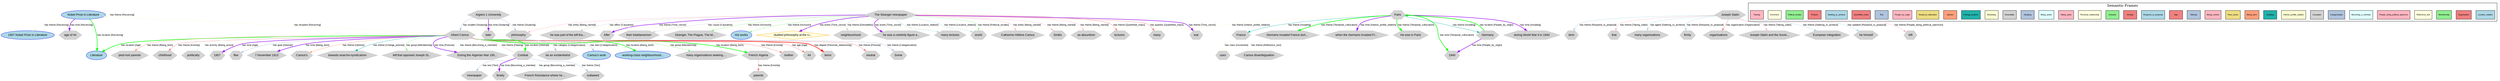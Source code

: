 digraph Albert_Camus {
    rankdir=TB;
    compound=true;
    node [fontname="Arial", fontsize=12, style=filled];
    edge [fontname="Arial", fontsize=10, color=gray];
    
    // Graph styling
    bgcolor=white;
    
    // Node type definitions
    subgraph cluster_people {{
        label="People";
        style=filled;
        fillcolor=lightcoral;
        color=red;
        node [fillcolor=lightcoral, color=red, shape=circle];
    }}
    
    subgraph cluster_locations {{
        label="Locations";
        style=filled;
        fillcolor=lightgreen;
        color=green;
        node [fillcolor=lightgreen, color=green, shape=box];
    }}
    
    subgraph cluster_concepts {{
        label="Concepts";
        style=filled;
        fillcolor=lightblue;
        color=blue;
        node [fillcolor=lightblue, color=blue, shape=ellipse];
    }}
    
    subgraph cluster_events {{
        label="Events";
        style=filled;
        fillcolor=lightyellow;
        color=orange;
        node [fillcolor=lightyellow, color=orange, shape=diamond];
    }}
    
    subgraph cluster_other {{
        label="Other";
        style=filled;
        fillcolor=lightgray;
        color=gray;
        node [fillcolor=lightgray, color=gray, shape=hexagon];
    }}

    // Concepts nodes
    "Nobel Prize in Literature" [label="Nobel Prize in Literature", fillcolor=lightblue, color=blue, shape=ellipse];
    "His works" [label="His works", fillcolor=lightblue, color=blue, shape=ellipse];
    "Camus's work" [label="Camus's work", fillcolor=lightblue, color=blue, shape=ellipse];
    "Literature" [label="Literature", fillcolor=lightblue, color=blue, shape=ellipse];
    "working-class neighbourhood..." [label="working-class neighbourhood...", fillcolor=lightblue, color=blue, shape=ellipse];
    "1957 Nobel Prize in Literature" [label="1957 Nobel Prize in Literature", fillcolor=lightblue, color=blue, shape=ellipse];

    // Events nodes
    "studied philosophy at the U..." [label="studied philosophy at the U...", fillcolor=lightyellow, color=orange, shape=diamond];

    // Other nodes
    "Joseph Stalin" [label="Joseph Stalin", fillcolor=lightgray, color=gray, shape=hexagon];
    "neighbourhood" [label="neighbourhood", fillcolor=lightgray, color=gray, shape=hexagon];
    "term" [label="term", fillcolor=lightgray, color=gray, shape=hexagon];
    "uses" [label="uses", fillcolor=lightgray, color=gray, shape=hexagon];
    "he was a celebrity figure a..." [label="he was a celebrity figure a...", fillcolor=lightgray, color=gray, shape=hexagon];
    "France" [label="France", fillcolor=lightgray, color=gray, shape=hexagon];
    "many organisations seeking ..." [label="many organisations seeking ...", fillcolor=lightgray, color=gray, shape=hexagon];
    "that" [label="that", fillcolor=lightgray, color=gray, shape=hexagon];
    "many lectures" [label="many lectures", fillcolor=lightgray, color=gray, shape=hexagon];
    "many organisations" [label="many organisations", fillcolor=lightgray, color=gray, shape=hexagon];
    "French Algeria" [label="French Algeria", fillcolor=lightgray, color=gray, shape=hexagon];
    "world" [label="world", fillcolor=lightgray, color=gray, shape=hexagon];
    "firmly" [label="firmly", fillcolor=lightgray, color=gray, shape=hexagon];
    "organisations" [label="organisations", fillcolor=lightgray, color=gray, shape=hexagon];
    "outlawed" [label="outlawed", fillcolor=lightgray, color=gray, shape=hexagon];
    "mother" [label="mother", fillcolor=lightgray, color=gray, shape=hexagon];
    "Joseph Stalin and the Sovie..." [label="Joseph Stalin and the Sovie...", fillcolor=lightgray, color=gray, shape=hexagon];
    "44" [label="44", fillcolor=lightgray, color=gray, shape=hexagon];
    "twice" [label="twice", fillcolor=lightgray, color=gray, shape=hexagon];
    "neutral" [label="neutral", fillcolor=lightgray, color=gray, shape=hexagon];
    "during World War II in 1940" [label="during World War II in 1940", fillcolor=lightgray, color=gray, shape=hexagon];
    "Some" [label="Some", fillcolor=lightgray, color=gray, shape=hexagon];
    "pied-noir parents" [label="pied-noir parents", fillcolor=lightgray, color=gray, shape=hexagon];
    "childhood" [label="childhood", fillcolor=lightgray, color=gray, shape=hexagon];
    "Catherine Hélène Camus" [label="Catherine Hélène Camus", fillcolor=lightgray, color=gray, shape=hexagon];
    "age of 44" [label="age of 44", fillcolor=lightgray, color=gray, shape=hexagon];
    "newspaper" [label="newspaper", fillcolor=lightgray, color=gray, shape=hexagon];
    "Camus disambiguation" [label="Camus disambiguation", fillcolor=lightgray, color=gray, shape=hexagon];
    "Sintès" [label="Sintès", fillcolor=lightgray, color=gray, shape=hexagon];
    "as absurdism" [label="as absurdism", fillcolor=lightgray, color=gray, shape=hexagon];
    "philosophy" [label="philosophy", fillcolor=lightgray, color=gray, shape=hexagon];
    "Algiers 1 University" [label="Algiers 1 University", fillcolor=lightgray, color=gray, shape=hexagon];
    "European integration" [label="European integration", fillcolor=lightgray, color=gray, shape=hexagon];
    "lectures" [label="lectures", fillcolor=lightgray, color=gray, shape=hexagon];
    "politically" [label="politically", fillcolor=lightgray, color=gray, shape=hexagon];
    "1957" [label="1957", fillcolor=lightgray, color=gray, shape=hexagon];
    "1940" [label="1940", fillcolor=lightgray, color=gray, shape=hexagon];
    "flee" [label="flee", fillcolor=lightgray, color=gray, shape=hexagon];
    "The Stranger newspaper" [label="The Stranger newspaper", fillcolor=lightgray, color=gray, shape=hexagon];
    "he himself" [label="he himself", fillcolor=lightgray, color=gray, shape=hexagon];
    "7 November 1913" [label="7 November 1913", fillcolor=lightgray, color=gray, shape=hexagon];
    "Germans invaded France duri..." [label="Germans invaded France duri...", fillcolor=lightgray, color=gray, shape=hexagon];
    "finally" [label="finally", fillcolor=lightgray, color=gray, shape=hexagon];
    "Camus's" [label="Camus's", fillcolor=lightgray, color=gray, shape=hexagon];
    "when the Germans invaded Fr..." [label="when the Germans invaded Fr...", fillcolor=lightgray, color=gray, shape=hexagon];
    "left" [label="left", fillcolor=lightgray, color=gray, shape=hexagon];
    "towards anarcho-syndicalism" [label="towards anarcho-syndicalism", fillcolor=lightgray, color=gray, shape=hexagon];
    "many" [label="many", fillcolor=lightgray, color=gray, shape=hexagon];
    "He was in Paris" [label="He was in Paris", fillcolor=lightgray, color=gray, shape=hexagon];
    "war" [label="war", fillcolor=lightgray, color=gray, shape=hexagon];
    "left that opposed Joseph St..." [label="left that opposed Joseph St...", fillcolor=lightgray, color=gray, shape=hexagon];
    "he was part of the left tha..." [label="he was part of the left tha...", fillcolor=lightgray, color=gray, shape=hexagon];
    "After" [label="After", fillcolor=lightgray, color=gray, shape=hexagon];
    "During the Algerian War 195..." [label="During the Algerian War 195...", fillcolor=lightgray, color=gray, shape=hexagon];
    "Albert Camus" [label="Albert Camus", fillcolor=lightgray, color=gray, shape=hexagon];
    "French Resistance where he ..." [label="French Resistance where he ...", fillcolor=lightgray, color=gray, shape=hexagon];
    "their totalitarianism" [label="their totalitarianism", fillcolor=lightgray, color=gray, shape=hexagon];
    "Stranger, The Plague, The M..." [label="Stranger, The Plague, The M...", fillcolor=lightgray, color=gray, shape=hexagon];
    "later" [label="later", fillcolor=lightgray, color=gray, shape=hexagon];
    "Germany" [label="Germany", fillcolor=lightgray, color=gray, shape=hexagon];
    "Paris" [label="Paris", fillcolor=lightgray, color=gray, shape=hexagon];
    "Combat" [label="Combat", fillcolor=lightgray, color=gray, shape=hexagon];
    "parents" [label="parents", fillcolor=lightgray, color=gray, shape=hexagon];
    "be an existentialist" [label="be an existentialist", fillcolor=lightgray, color=gray, shape=hexagon];

    // Relationships
    "The Stranger newspaper" -> "world" [label="has theme [Locative_relation]", color=lightblue, penwidth=1];
    "Joseph Stalin" -> "organisations" [label="has organization [Organization]", color=lightcoral, penwidth=1];
    "Albert Camus" -> "left that opposed Joseph St..." [label="has group [Membership]", color=lightgreen, penwidth=1];
    "France" -> "Camus disambiguation" [label="has theme [Reference_text]", color=lightyellow, penwidth=1];
    "Joseph Stalin" -> "left" [label="has theme [People_along_political_spectrum]", color=lightpink, penwidth=1];
    "Combat" -> "French Resistance where he ..." [label="has group [Becoming_a_member]", color=lightcyan, penwidth=1];
    "Albert Camus" -> "be an existentialist" [label="has category [Categorization]", color=lightsteelblue, penwidth=1];
    "The Stranger newspaper" -> "their totalitarianism" [label="has cause [Causation]", color=lightgray, penwidth=1];
    "Paris" -> "when the Germans invaded Fr..." [label="has time [Interior_profile_relation]", color=purple, penwidth=2];
    "Paris" -> "during World War II in 1940" [label="has time [Invading]", color=purple, penwidth=2];
    "Albert Camus" -> "7 November 1913" [label="has time [Being_born]", color=purple, penwidth=2];
    "The Stranger newspaper" -> "war" [label="has theme [Time_vector]", color=purple, penwidth=2];
    "The Stranger newspaper" -> "philosophy" [label="has entity [Being_named]", color=lightpink, penwidth=1];
    "Albert Camus" -> "flee" [label="has goal [Attempt]", color=lightsteelblue, penwidth=1];
    "The Stranger newspaper" -> "Sintès" [label="has theme [Being_named]", color=lightpink, penwidth=1];
    "The Stranger newspaper" -> "many lectures" [label="has theme [Locative_relation]", color=lightblue, penwidth=1];
    "Albert Camus" -> "many organisations seeking ..." [label="has group [Membership]", color=lightgreen, penwidth=1];
    "Albert Camus" -> "Literature" [label="has location [Age]", color=green, penwidth=2];
    "Joseph Stalin" -> "firmly" [label="has theme [Respond_to_proposal]", color=lightblue, penwidth=1];
    "Albert Camus" -> "childhood" [label="has theme [Kinship]", color=lightcoral, penwidth=1];
    "Albert Camus" -> "Camus's work" [label="has item [Categorization]", color=lightsteelblue, penwidth=1];
    "The Stranger newspaper" -> "as absurdism" [label="has theme [Being_named]", color=lightpink, penwidth=1];
    "Joseph Stalin" -> "he himself" [label="has speaker [Respond_to_proposal]", color=lightblue, penwidth=1];
    "The Stranger newspaper" -> "Stranger, The Plague, The M..." [label="has theme [Inclusion]", color=lightgreen, penwidth=1];
    "Albert Camus" -> "twice" [label="has degree [Personal_relationship]", color=red, penwidth=2];
    "The Stranger newspaper" -> "studied philosophy at the U..." [label="has event [Time_vector]", color=purple, penwidth=2];
    "Joseph Stalin" -> "that" [label="has theme [Taking_sides]", color=lightpink, penwidth=1];
    "Albert Camus" -> "Some" [label="has theme [Categorization]", color=lightsteelblue, penwidth=1];
    "Albert Camus" -> "politically" [label="has activity [Being_active]", color=lightcyan, penwidth=1];
    "Combat" -> "finally" [label="has time [Becoming_a_member]", color=purple, penwidth=2];
    "Algiers 1 University" -> "later" [label="has time [Studying]", color=purple, penwidth=2];
    "Paris" -> "Albert Camus" [label="has theme [Interior_profile_relation]", color=lightgoldenrodyellow, penwidth=1];
    "The Stranger newspaper" -> "neighbourhood" [label="has theme [Desirability]", color=lightgray, penwidth=1];
    "The Stranger newspaper" -> "Catherine Hélène Camus" [label="has entity [Being_named]", color=lightpink, penwidth=1];
    "Nobel Prize in Literature" -> "age of 44" [label="has time [Receiving]", color=purple, penwidth=2];
    "Algiers 1 University" -> "Albert Camus" [label="has student [Studying]", color=lightsteelblue, penwidth=1];
    "The Stranger newspaper" -> "he was a celebrity figure a..." [label="has event [Time_vector]", color=purple, penwidth=2];
    "Combat" -> "Albert Camus" [label="has theme [Becoming_a_member]", color=lightcyan, penwidth=1];
    "Albert Camus" -> "towards anarcho-syndicalism" [label="has theme [Change_posture]", color=lightseagreen, penwidth=1];
    "Joseph Stalin" -> "term" [label="has theme [Respond_to_proposal]", color=lightblue, penwidth=1];
    "Joseph Stalin" -> "Joseph Stalin and the Sovie..." [label="has theme [Taking_sides]", color=lightpink, penwidth=1];
    "Albert Camus" -> "1957" [label="has time [Age]", color=purple, penwidth=2];
    "Albert Camus" -> "Camus's" [label="has theme [Opinion]", color=lightsalmon, penwidth=1];
    "Nobel Prize in Literature" -> "Nobel Prize in Literature" [label="has theme [Receiving]", color=lightgoldenrodyellow, penwidth=1];
    "Paris" -> "1940" [label="has time [Temporal_collocation]", color=green, penwidth=2];
    "Albert Camus" -> "mother" [label="has theme [Kinship]", color=lightcoral, penwidth=1];
    "Germany" -> "1940" [label="has time [People_by_origin]", color=purple, penwidth=2];
    "Nobel Prize in Literature" -> "1957 Nobel Prize in Literature" [label="has theme [Receiving]", color=lightgoldenrodyellow, penwidth=1];
    "French Algeria" -> "parents" [label="has theme [Kinship]", color=lightcoral, penwidth=1];
    "Albert Camus" -> "French Algeria" [label="has location [Being_born]", color=green, penwidth=2];
    "Combat" -> "outlawed" [label="has theme [Text]", color=lightsteelblue, penwidth=1];
    "The Stranger newspaper" -> "His works" [label="has theme [Inclusion]", color=lightgreen, penwidth=1];
    "The Stranger newspaper" -> "many" [label="has quantity [Quantified_mass]", color=lightcoral, penwidth=1];
    "Paris" -> "Germans invaded France duri..." [label="has theme [Temporal_collocation]", color=green, penwidth=2];
    "Albert Camus" -> "44" [label="has age [Age]", color=lightcoral, penwidth=1];
    "Paris" -> "He was in Paris" [label="has theme [Temporal_collocation]", color=green, penwidth=2];
    "Joseph Stalin" -> "European integration" [label="has theme [Seeking_to_achieve]", color=lightblue, penwidth=1];
    "Albert Camus" -> "Combat" [label="has location [Attempt]", color=green, penwidth=2];
    "Nobel Prize in Literature" -> "Literature" [label="has location [Receiving]", color=green, penwidth=2];
    "Albert Camus" -> "neutral" [label="has theme [Posture]", color=lightcoral, penwidth=1];
    "Algiers 1 University" -> "philosophy" [label="has theme [Studying]", color=lightsteelblue, penwidth=1];
    "The Stranger newspaper" -> "he was part of the left tha..." [label="has effect [Causation]", color=lightgray, penwidth=1];
    "Paris" -> "France" [label="has theme [Invading]", color=lightseagreen, penwidth=1];
    "Albert Camus" -> "working-class neighbourhood..." [label="has location [Being_born]", color=green, penwidth=2];
    "The Stranger newspaper" -> "world" [label="has theme [Political_locales]", color=lightgreen, penwidth=1];
    "France" -> "uses" [label="has class [Increment]", color=lightyellow, penwidth=1];
    "The Stranger newspaper" -> "After" [label="has theme [Time_vector]", color=purple, penwidth=2];
    "Albert Camus" -> "During the Algerian War 195..." [label="has time [Posture]", color=purple, penwidth=2];
    "Albert Camus" -> "pied-noir parents" [label="has theme [Being_born]", color=lightsalmon, penwidth=1];
    "Combat" -> "newspaper" [label="has text [Text]", color=lightsteelblue, penwidth=1];
    "Paris" -> "Germany" [label="has theme [Invading]", color=lightseagreen, penwidth=1];
    "Combat" -> "Albert Camus" [label="has theme [Fleeing]", color=lightpink, penwidth=1];
    "Germany" -> "Paris" [label="has location [People_by_origin]", color=green, penwidth=2];
    "The Stranger newspaper" -> "lectures" [label="has theme [Quantified_mass]", color=lightcoral, penwidth=1];
    "Nobel Prize in Literature" -> "Albert Camus" [label="has recipient [Receiving]", color=lightgoldenrodyellow, penwidth=1];
    "Joseph Stalin" -> "many organisations" [label="has agent [Seeking_to_achieve]", color=lightblue, penwidth=1];

    // Frame Legend
    subgraph cluster_legend {
        label="Semantic Frames";
        style=filled;
        fillcolor=white;
        color=black;
        rank=sink;
        "Locative_relation_legend" [label="Locative_relation", fillcolor="lightblue", style=filled, shape=box, fontsize=8];
        "Organization_legend" [label="Organization", fillcolor="lightcoral", style=filled, shape=box, fontsize=8];
        "Membership_legend" [label="Membership", fillcolor="lightgreen", style=filled, shape=box, fontsize=8];
        "Reference_text_legend" [label="Reference_text", fillcolor="lightyellow", style=filled, shape=box, fontsize=8];
        "People_along_political_spectrum_legend" [label="People_along_political_spectrum", fillcolor="lightpink", style=filled, shape=box, fontsize=8];
        "Becoming_a_member_legend" [label="Becoming_a_member", fillcolor="lightcyan", style=filled, shape=box, fontsize=8];
        "Categorization_legend" [label="Categorization", fillcolor="lightsteelblue", style=filled, shape=box, fontsize=8];
        "Causation_legend" [label="Causation", fillcolor="lightgray", style=filled, shape=box, fontsize=8];
        "Interior_profile_relation_legend" [label="Interior_profile_relation", fillcolor="lightgoldenrodyellow", style=filled, shape=box, fontsize=8];
        "Invading_legend" [label="Invading", fillcolor="lightseagreen", style=filled, shape=box, fontsize=8];
        "Being_born_legend" [label="Being_born", fillcolor="lightsalmon", style=filled, shape=box, fontsize=8];
        "Time_vector_legend" [label="Time_vector", fillcolor="lightgoldenrod", style=filled, shape=box, fontsize=8];
        "Being_named_legend" [label="Being_named", fillcolor="lightpink", style=filled, shape=box, fontsize=8];
        "Attempt_legend" [label="Attempt", fillcolor="lightsteelblue", style=filled, shape=box, fontsize=8];
        "Age_legend" [label="Age", fillcolor="lightcoral", style=filled, shape=box, fontsize=8];
        "Respond_to_proposal_legend" [label="Respond_to_proposal", fillcolor="lightblue", style=filled, shape=box, fontsize=8];
        "Kinship_legend" [label="Kinship", fillcolor="lightcoral", style=filled, shape=box, fontsize=8];
        "Inclusion_legend" [label="Inclusion", fillcolor="lightgreen", style=filled, shape=box, fontsize=8];
        "Personal_relationship_legend" [label="Personal_relationship", fillcolor="lightyellow", style=filled, shape=box, fontsize=8];
        "Taking_sides_legend" [label="Taking_sides", fillcolor="lightpink", style=filled, shape=box, fontsize=8];
        "Being_active_legend" [label="Being_active", fillcolor="lightcyan", style=filled, shape=box, fontsize=8];
        "Studying_legend" [label="Studying", fillcolor="lightsteelblue", style=filled, shape=box, fontsize=8];
        "Desirability_legend" [label="Desirability", fillcolor="lightgray", style=filled, shape=box, fontsize=8];
        "Receiving_legend" [label="Receiving", fillcolor="lightgoldenrodyellow", style=filled, shape=box, fontsize=8];
        "Change_posture_legend" [label="Change_posture", fillcolor="lightseagreen", style=filled, shape=box, fontsize=8];
        "Opinion_legend" [label="Opinion", fillcolor="lightsalmon", style=filled, shape=box, fontsize=8];
        "Temporal_collocation_legend" [label="Temporal_collocation", fillcolor="lightgoldenrod", style=filled, shape=box, fontsize=8];
        "People_by_origin_legend" [label="People_by_origin", fillcolor="lightpink", style=filled, shape=box, fontsize=8];
        "Text_legend" [label="Text", fillcolor="lightsteelblue", style=filled, shape=box, fontsize=8];
        "Quantified_mass_legend" [label="Quantified_mass", fillcolor="lightcoral", style=filled, shape=box, fontsize=8];
        "Seeking_to_achieve_legend" [label="Seeking_to_achieve", fillcolor="lightblue", style=filled, shape=box, fontsize=8];
        "Posture_legend" [label="Posture", fillcolor="lightcoral", style=filled, shape=box, fontsize=8];
        "Political_locales_legend" [label="Political_locales", fillcolor="lightgreen", style=filled, shape=box, fontsize=8];
        "Increment_legend" [label="Increment", fillcolor="lightyellow", style=filled, shape=box, fontsize=8];
        "Fleeing_legend" [label="Fleeing", fillcolor="lightpink", style=filled, shape=box, fontsize=8];
    }
}